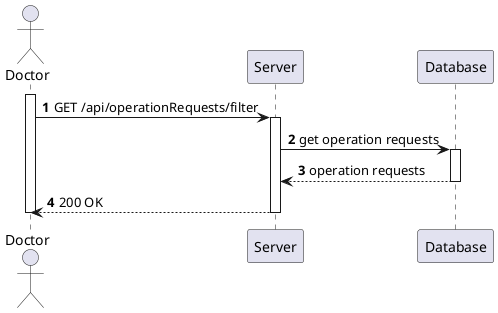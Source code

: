 @startuml process-view
autonumber

actor "Doctor" as Doctor
participant "Server" as Server
participant "Database" as Database

activate Doctor

    Doctor-> Server : GET /api/operationRequests/filter
    
    activate Server

        Server -> Database : get operation requests
        
        activate Database

            Database --> Server : operation requests

        deactivate Database

        Doctor <-- Server : 200 OK

    deactivate Server

deactivate Doctor

@enduml